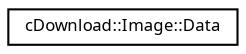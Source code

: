 digraph "Graphical Class Hierarchy"
{
  edge [fontname="Sans",fontsize="8",labelfontname="Sans",labelfontsize="8"];
  node [fontname="Sans",fontsize="8",shape=record];
  rankdir="LR";
  Node1 [label="cDownload::Image::Data",height=0.2,width=0.4,color="black", fillcolor="white", style="filled",URL="$classc_download_1_1_image_1_1_data.html"];
}
